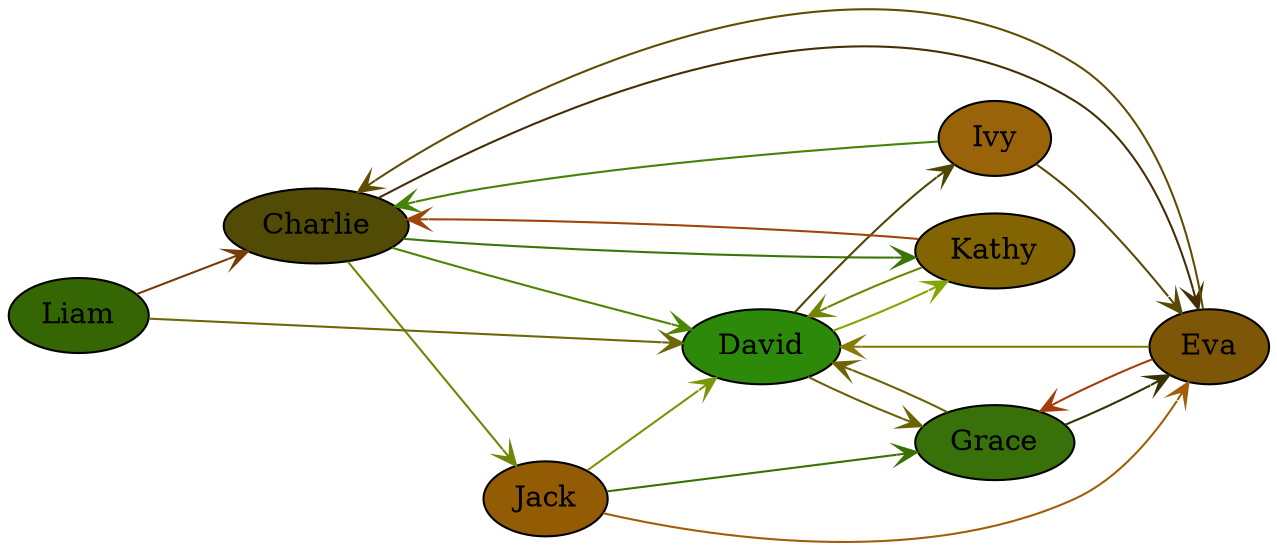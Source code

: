 digraph SocialNetwork {
    rankdir=LR;
    graph [size="15,20"];
    edge [dir=single, arrowhead=vee];
    Charlie [style="filled", fillcolor="#514B6"];
    David [style="filled", fillcolor="#2C899"];
    Eva [style="filled", fillcolor="#7E567"];
    Grace [style="filled", fillcolor="#38719"];
    Ivy [style="filled", fillcolor="#99639"];
    Jack [style="filled", fillcolor="#935B4"];
    Kathy [style="filled", fillcolor="#83642"];
    Liam [style="filled", fillcolor="#34664"];
    Charlie -> David [color="#4C863"];
    Charlie -> Eva [color="#442E5"];
    Charlie -> Jack [color="#6F865"];
    Charlie -> Kathy [color="#3A757"];
    David -> Grace [color="#6B633"];
    David -> Ivy [color="#4E472"];
    David -> Kathy [color="#82A53"];
    Eva -> Charlie [color="#604D4"];
    Eva -> David [color="#857C7"];
    Eva -> Grace [color="#A43E9"];
    Grace -> David [color="#6D633"];
    Grace -> Eva [color="#35313"];
    Ivy -> Charlie [color="#44835"];
    Ivy -> Eva [color="#5A484"];
    Jack -> David [color="#78966"];
    Jack -> Eva [color="#A05EA"];
    Jack -> Grace [color="#3A715"];
    Kathy -> Charlie [color="#9E46A"];
    Kathy -> David [color="#71845"];
    Liam -> Charlie [color="#773C9"];
    Liam -> David [color="#6C688"];
}
